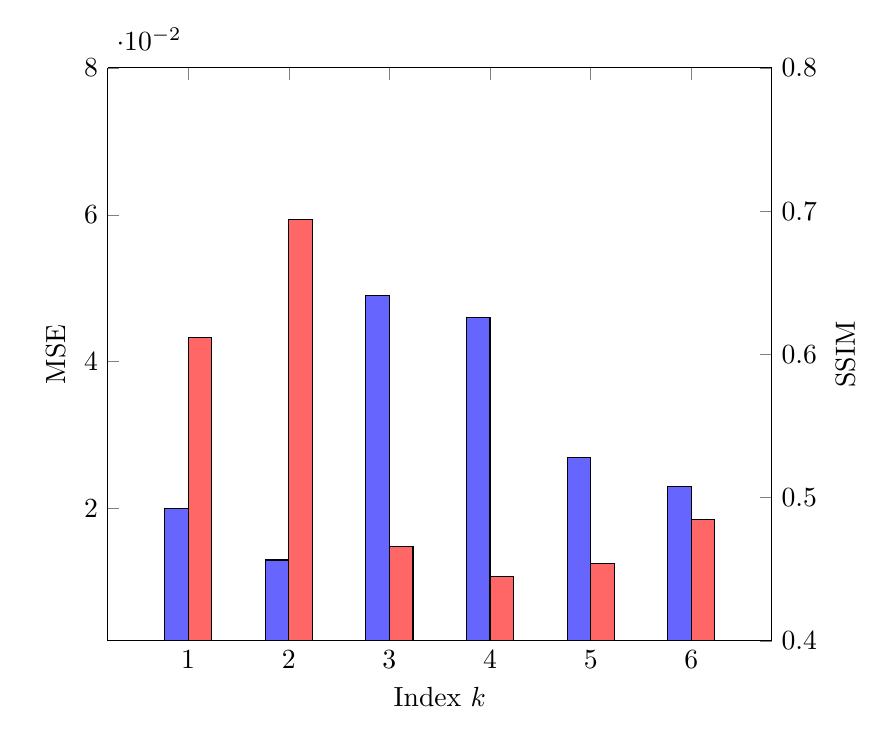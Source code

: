\usetikzlibrary{matrix}
\begin{tikzpicture}
        \pgfplotsset{
            scale only axis,
            xmin=0.2,
            xmax=6.8,
        }
        \begin{axis}[
        axis y line*=left,
        ybar,
        xlabel={Index $k$},
        ylabel={MSE},
        xtick align=inside,
xtick={1,2,3,4,5,6},
bar width=0.3cm,
ymin= 0.002, ymax=0.08,
        ]
        \addplot [fill=blue!60,xshift=-0.5*\pgfplotbarwidth] 
coordinates {(1,0.020) (2,0.013) (3,0.049) (4,0.046) (5,0.027) (6,0.023)};
		\label{pgfplot:MSE}
        \end{axis}
        \begin{axis} [
        axis y line*=right,
		ylabel near ticks, yticklabel pos=right,
        hide x axis,
        ybar,
        ylabel={SSIM},
ymin= 0.4, ymax=0.8,
bar width=0.3cm,
        ]
        \addplot [fill=red!60,xshift=0.5*\pgfplotbarwidth] 
coordinates {(1,0.612) (2,0.694) (3,0.466) (4,0.445) (5,0.454) (6,0.485)};
		\label{pgfplot:SSIM}
        \end{axis}

		
        \end{tikzpicture}